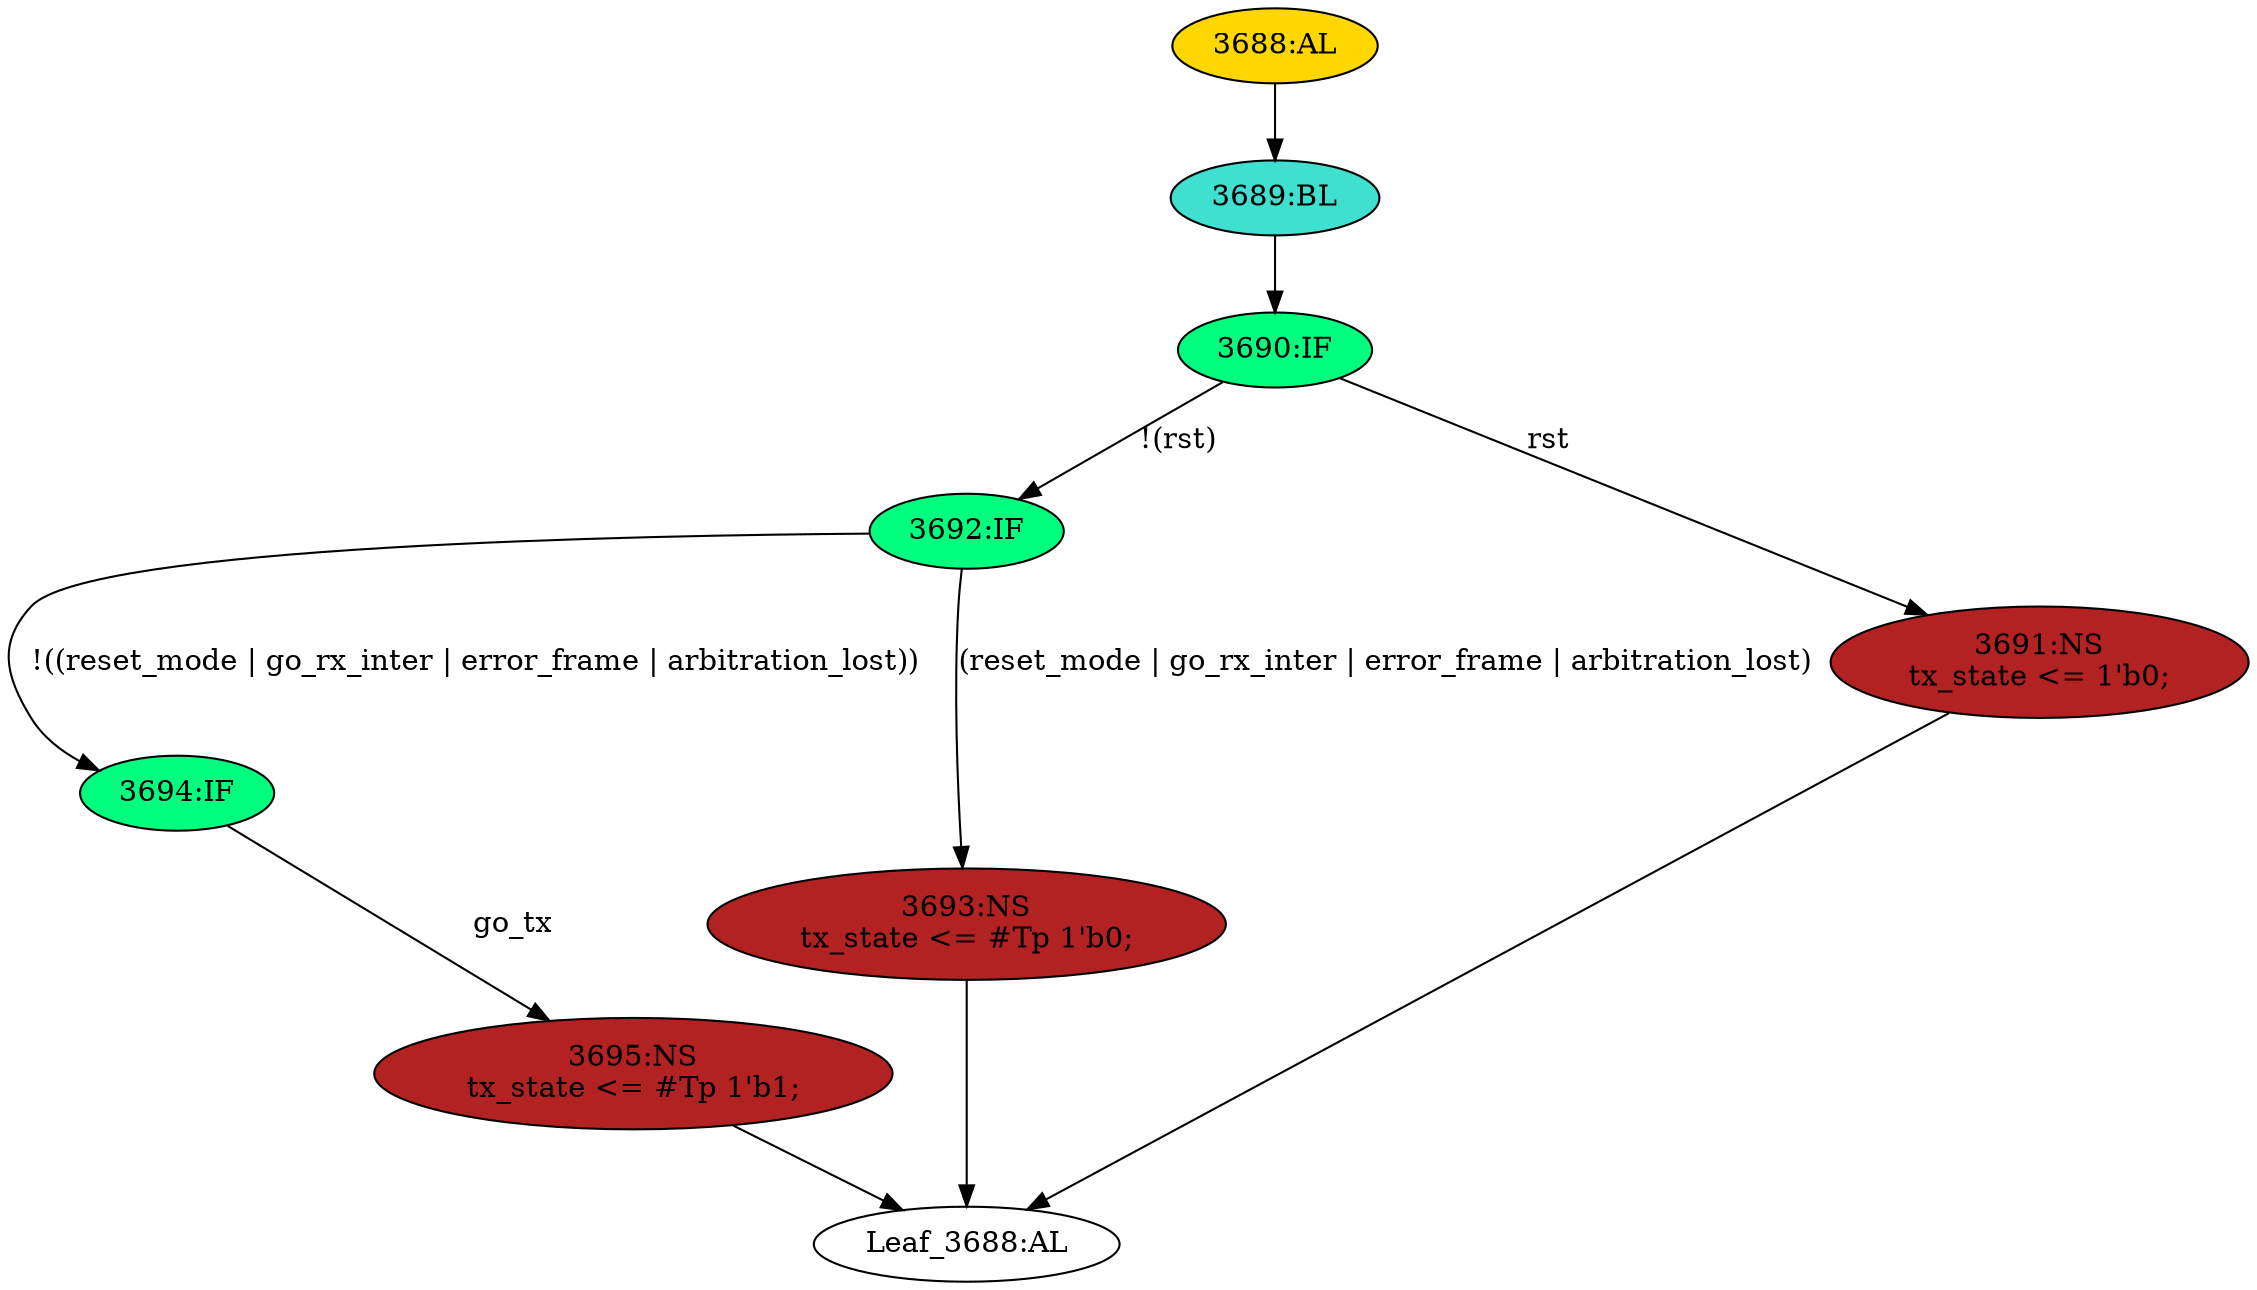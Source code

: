 strict digraph "" {
	node [label="\N"];
	"Leaf_3688:AL"	 [def_var="['tx_state']",
		label="Leaf_3688:AL"];
	"3689:BL"	 [ast="<pyverilog.vparser.ast.Block object at 0x7f44f6b2db10>",
		fillcolor=turquoise,
		label="3689:BL",
		statements="[]",
		style=filled,
		typ=Block];
	"3690:IF"	 [ast="<pyverilog.vparser.ast.IfStatement object at 0x7f44f6b2db50>",
		fillcolor=springgreen,
		label="3690:IF",
		statements="[]",
		style=filled,
		typ=IfStatement];
	"3689:BL" -> "3690:IF"	 [cond="[]",
		lineno=None];
	"3692:IF"	 [ast="<pyverilog.vparser.ast.IfStatement object at 0x7f44f6b2db90>",
		fillcolor=springgreen,
		label="3692:IF",
		statements="[]",
		style=filled,
		typ=IfStatement];
	"3694:IF"	 [ast="<pyverilog.vparser.ast.IfStatement object at 0x7f44f6b2dbd0>",
		fillcolor=springgreen,
		label="3694:IF",
		statements="[]",
		style=filled,
		typ=IfStatement];
	"3692:IF" -> "3694:IF"	 [cond="['reset_mode', 'go_rx_inter', 'error_frame', 'arbitration_lost']",
		label="!((reset_mode | go_rx_inter | error_frame | arbitration_lost))",
		lineno=3692];
	"3693:NS"	 [ast="<pyverilog.vparser.ast.NonblockingSubstitution object at 0x7f44f6b2de10>",
		fillcolor=firebrick,
		label="3693:NS
tx_state <= #Tp 1'b0;",
		statements="[<pyverilog.vparser.ast.NonblockingSubstitution object at 0x7f44f6b2de10>]",
		style=filled,
		typ=NonblockingSubstitution];
	"3692:IF" -> "3693:NS"	 [cond="['reset_mode', 'go_rx_inter', 'error_frame', 'arbitration_lost']",
		label="(reset_mode | go_rx_inter | error_frame | arbitration_lost)",
		lineno=3692];
	"3695:NS"	 [ast="<pyverilog.vparser.ast.NonblockingSubstitution object at 0x7f44f6b2dc10>",
		fillcolor=firebrick,
		label="3695:NS
tx_state <= #Tp 1'b1;",
		statements="[<pyverilog.vparser.ast.NonblockingSubstitution object at 0x7f44f6b2dc10>]",
		style=filled,
		typ=NonblockingSubstitution];
	"3694:IF" -> "3695:NS"	 [cond="['go_tx']",
		label=go_tx,
		lineno=3694];
	"3688:AL"	 [ast="<pyverilog.vparser.ast.Always object at 0x7f44f6b3a390>",
		clk_sens=True,
		fillcolor=gold,
		label="3688:AL",
		sens="['clk', 'rst']",
		statements="[]",
		style=filled,
		typ=Always,
		use_var="['reset_mode', 'go_tx', 'go_rx_inter', 'arbitration_lost', 'rst', 'error_frame']"];
	"3688:AL" -> "3689:BL"	 [cond="[]",
		lineno=None];
	"3695:NS" -> "Leaf_3688:AL"	 [cond="[]",
		lineno=None];
	"3693:NS" -> "Leaf_3688:AL"	 [cond="[]",
		lineno=None];
	"3690:IF" -> "3692:IF"	 [cond="['rst']",
		label="!(rst)",
		lineno=3690];
	"3691:NS"	 [ast="<pyverilog.vparser.ast.NonblockingSubstitution object at 0x7f44f6b3a210>",
		fillcolor=firebrick,
		label="3691:NS
tx_state <= 1'b0;",
		statements="[<pyverilog.vparser.ast.NonblockingSubstitution object at 0x7f44f6b3a210>]",
		style=filled,
		typ=NonblockingSubstitution];
	"3690:IF" -> "3691:NS"	 [cond="['rst']",
		label=rst,
		lineno=3690];
	"3691:NS" -> "Leaf_3688:AL"	 [cond="[]",
		lineno=None];
}
